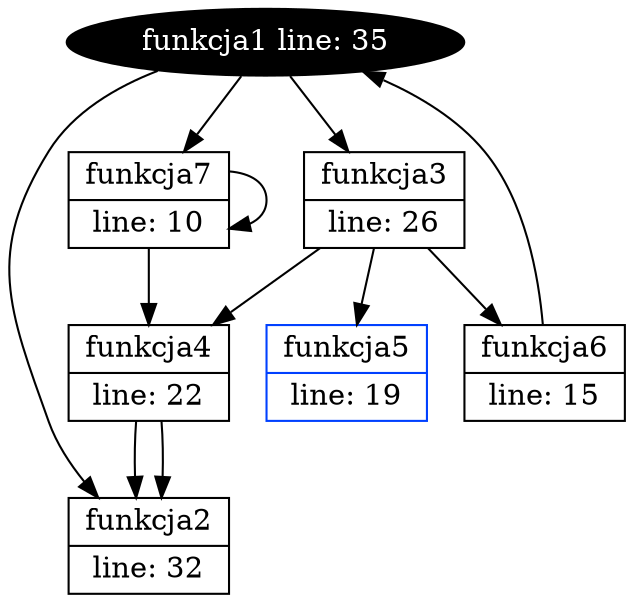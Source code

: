 digraph FlowGraph {
	funkcja1 [label="funkcja1 line: 35" shape=ellipse, height=0.2,style="filled", color="#000000", fontcolor="#FFFFFF"];
	funkcja7 [label="{<f0> funkcja7|<f1> line: 10}" shape=record];
	funkcja4 [label="{<f0> funkcja4|<f1> line: 22}" shape=record];
	funkcja2 [label="{<f0> funkcja2|<f1> line: 32}" shape=record];
	funkcja3 [label="{<f0> funkcja3|<f1> line: 26}" shape=record];
	funkcja5 [label="{<f0> funkcja5|<f1> line: 19}" shape=record, color="#0040FF"];
	funkcja6 [label="{<f0> funkcja6|<f1> line: 15}" shape=record];

	funkcja1 -> funkcja7;
	funkcja1 -> funkcja2;
	funkcja1 -> funkcja3;
	funkcja7 -> funkcja4;
	funkcja7 -> funkcja7;
	funkcja4 -> funkcja2;
	funkcja3 -> funkcja4;
	funkcja3 -> funkcja5;
	funkcja3 -> funkcja6;
	funkcja4 -> funkcja2;
	funkcja6 -> funkcja1;
}